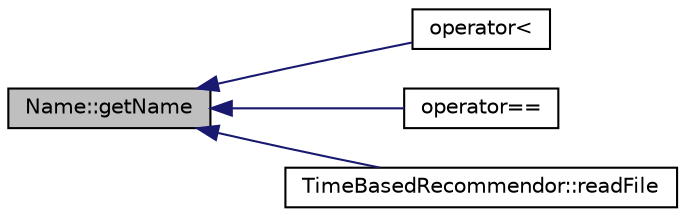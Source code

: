 digraph G
{
  edge [fontname="Helvetica",fontsize="10",labelfontname="Helvetica",labelfontsize="10"];
  node [fontname="Helvetica",fontsize="10",shape=record];
  rankdir=LR;
  Node1 [label="Name::getName",height=0.2,width=0.4,color="black", fillcolor="grey75", style="filled" fontcolor="black"];
  Node1 -> Node2 [dir=back,color="midnightblue",fontsize="10",style="solid",fontname="Helvetica"];
  Node2 [label="operator\<",height=0.2,width=0.4,color="black", fillcolor="white", style="filled",URL="$_name_8h.html#a082ffd299695c6db3852ace1643ea7e0"];
  Node1 -> Node3 [dir=back,color="midnightblue",fontsize="10",style="solid",fontname="Helvetica"];
  Node3 [label="operator==",height=0.2,width=0.4,color="black", fillcolor="white", style="filled",URL="$_name_8h.html#ad6889a946e1e1d48cce882b06a1b67d1"];
  Node1 -> Node4 [dir=back,color="midnightblue",fontsize="10",style="solid",fontname="Helvetica"];
  Node4 [label="TimeBasedRecommendor::readFile",height=0.2,width=0.4,color="black", fillcolor="white", style="filled",URL="$class_time_based_recommendor.html#adf93e7d343de4623e391e094889038b3"];
}
